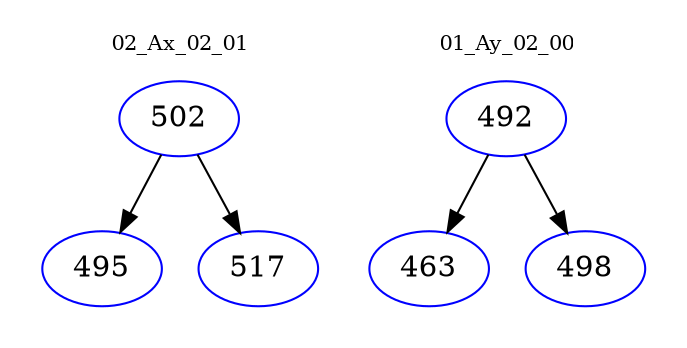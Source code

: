digraph{
subgraph cluster_0 {
color = white
label = "02_Ax_02_01";
fontsize=10;
T0_502 [label="502", color="blue"]
T0_502 -> T0_495 [color="black"]
T0_495 [label="495", color="blue"]
T0_502 -> T0_517 [color="black"]
T0_517 [label="517", color="blue"]
}
subgraph cluster_1 {
color = white
label = "01_Ay_02_00";
fontsize=10;
T1_492 [label="492", color="blue"]
T1_492 -> T1_463 [color="black"]
T1_463 [label="463", color="blue"]
T1_492 -> T1_498 [color="black"]
T1_498 [label="498", color="blue"]
}
}
